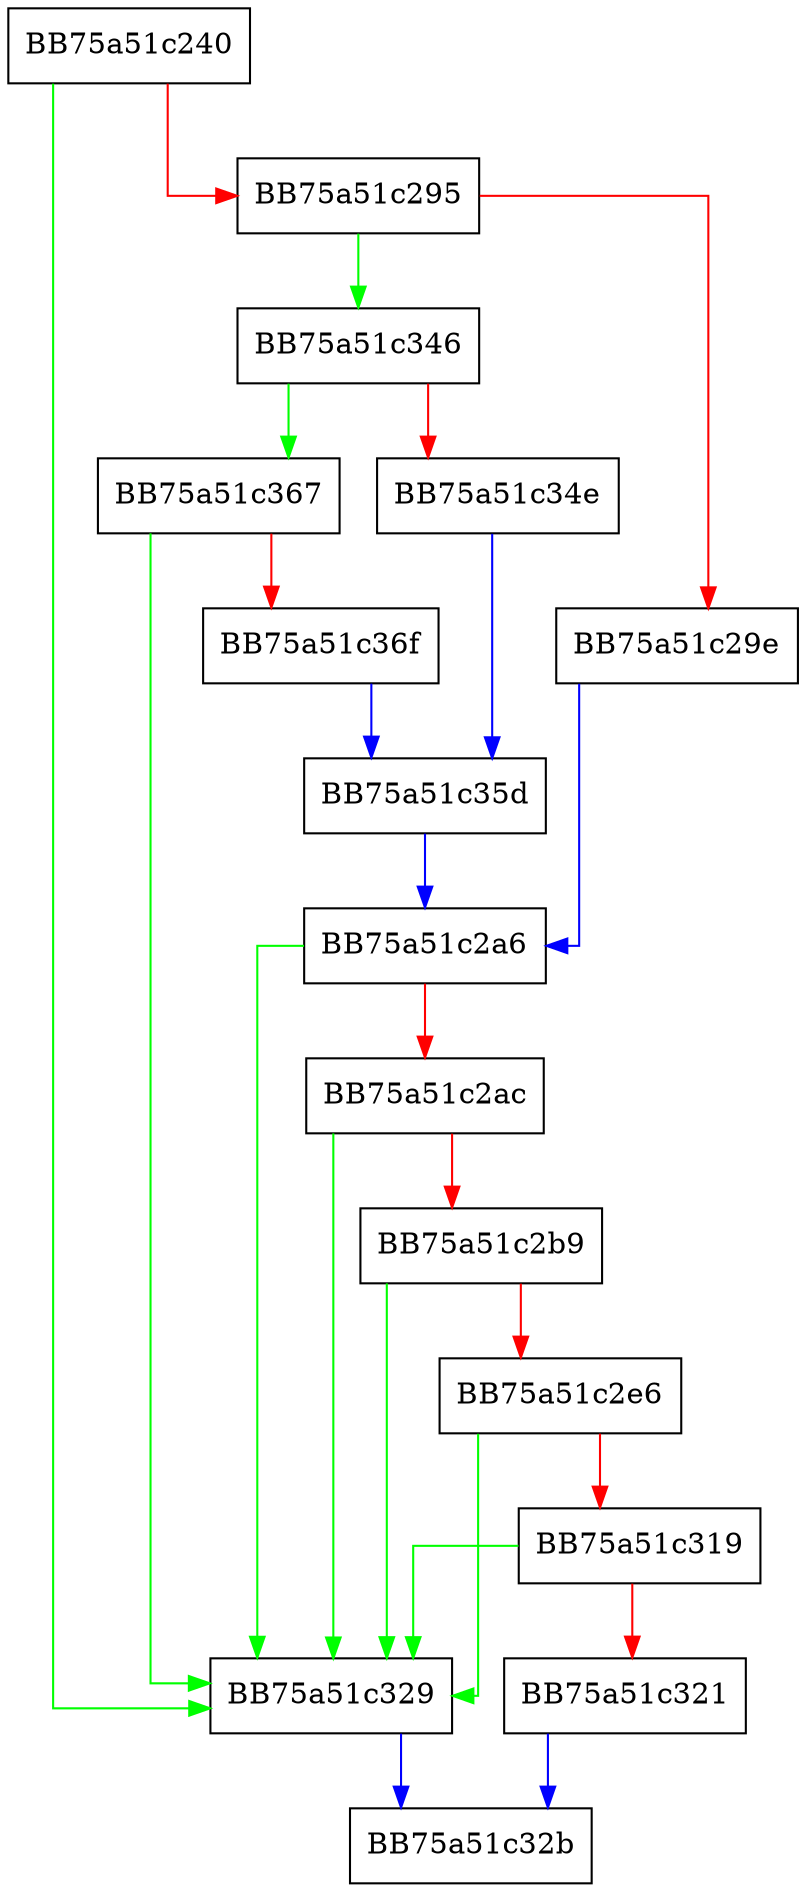 digraph GetUsBlobString {
  node [shape="box"];
  graph [splines=ortho];
  BB75a51c240 -> BB75a51c329 [color="green"];
  BB75a51c240 -> BB75a51c295 [color="red"];
  BB75a51c295 -> BB75a51c346 [color="green"];
  BB75a51c295 -> BB75a51c29e [color="red"];
  BB75a51c29e -> BB75a51c2a6 [color="blue"];
  BB75a51c2a6 -> BB75a51c329 [color="green"];
  BB75a51c2a6 -> BB75a51c2ac [color="red"];
  BB75a51c2ac -> BB75a51c329 [color="green"];
  BB75a51c2ac -> BB75a51c2b9 [color="red"];
  BB75a51c2b9 -> BB75a51c329 [color="green"];
  BB75a51c2b9 -> BB75a51c2e6 [color="red"];
  BB75a51c2e6 -> BB75a51c329 [color="green"];
  BB75a51c2e6 -> BB75a51c319 [color="red"];
  BB75a51c319 -> BB75a51c329 [color="green"];
  BB75a51c319 -> BB75a51c321 [color="red"];
  BB75a51c321 -> BB75a51c32b [color="blue"];
  BB75a51c329 -> BB75a51c32b [color="blue"];
  BB75a51c346 -> BB75a51c367 [color="green"];
  BB75a51c346 -> BB75a51c34e [color="red"];
  BB75a51c34e -> BB75a51c35d [color="blue"];
  BB75a51c35d -> BB75a51c2a6 [color="blue"];
  BB75a51c367 -> BB75a51c329 [color="green"];
  BB75a51c367 -> BB75a51c36f [color="red"];
  BB75a51c36f -> BB75a51c35d [color="blue"];
}